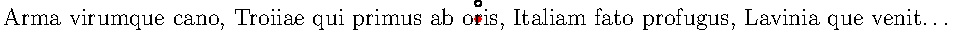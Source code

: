 real r = 1.5;

draw(circle((0,8), r));
draw(r*N--r*S, red);
draw(r*NW--r*SE, red);
draw(r*W--r*E, red);
draw(r*SW--r*NE, red);

string beowulf = "Hwæt! We gardena in geardagum, theodcyninga thrym gefrunon, hu tha æthelingas ellen fremedon.";
label("Arma virumque cano, Troiiae qui primus ab oris, Italiam fato profugus, Lavinia que venit…");
